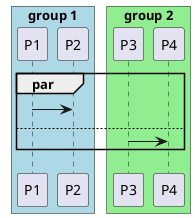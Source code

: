 {
  "sha1": "al9gkrpiymgjjtvgxecbroubsfl2ahv",
  "insertion": {
    "when": "2024-05-30T20:48:21.898Z",
    "url": "http://forum.plantuml.net/7821/crash-with-teoz",
    "user": "plantuml@gmail.com"
  }
}
@startuml
!pragma teoz true

box "group 1" #lightblue
    Participant P1
    Participant P2
end box
' I would like to insert an horizontal minimu space constraint here
box "group 2" #lightgreen
    Participant P3
    Participant P4
end box
par
 P1->P2
'With the 2 next lines it crash
else
 P3->P4
end
@enduml
